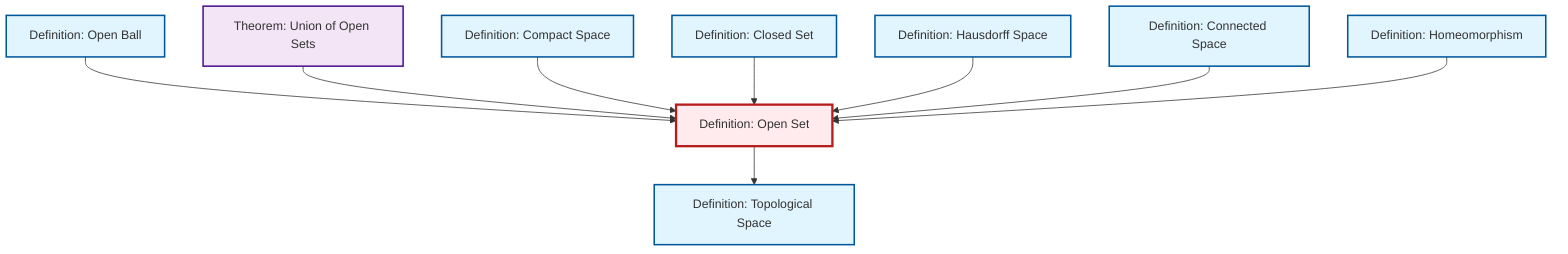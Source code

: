 graph TD
    classDef definition fill:#e1f5fe,stroke:#01579b,stroke-width:2px
    classDef theorem fill:#f3e5f5,stroke:#4a148c,stroke-width:2px
    classDef axiom fill:#fff3e0,stroke:#e65100,stroke-width:2px
    classDef example fill:#e8f5e9,stroke:#1b5e20,stroke-width:2px
    classDef current fill:#ffebee,stroke:#b71c1c,stroke-width:3px
    def-compact["Definition: Compact Space"]:::definition
    def-topological-space["Definition: Topological Space"]:::definition
    thm-union-open-sets["Theorem: Union of Open Sets"]:::theorem
    def-open-ball["Definition: Open Ball"]:::definition
    def-hausdorff["Definition: Hausdorff Space"]:::definition
    def-closed-set["Definition: Closed Set"]:::definition
    def-homeomorphism["Definition: Homeomorphism"]:::definition
    def-connected["Definition: Connected Space"]:::definition
    def-open-set["Definition: Open Set"]:::definition
    def-open-ball --> def-open-set
    thm-union-open-sets --> def-open-set
    def-compact --> def-open-set
    def-closed-set --> def-open-set
    def-hausdorff --> def-open-set
    def-connected --> def-open-set
    def-open-set --> def-topological-space
    def-homeomorphism --> def-open-set
    class def-open-set current